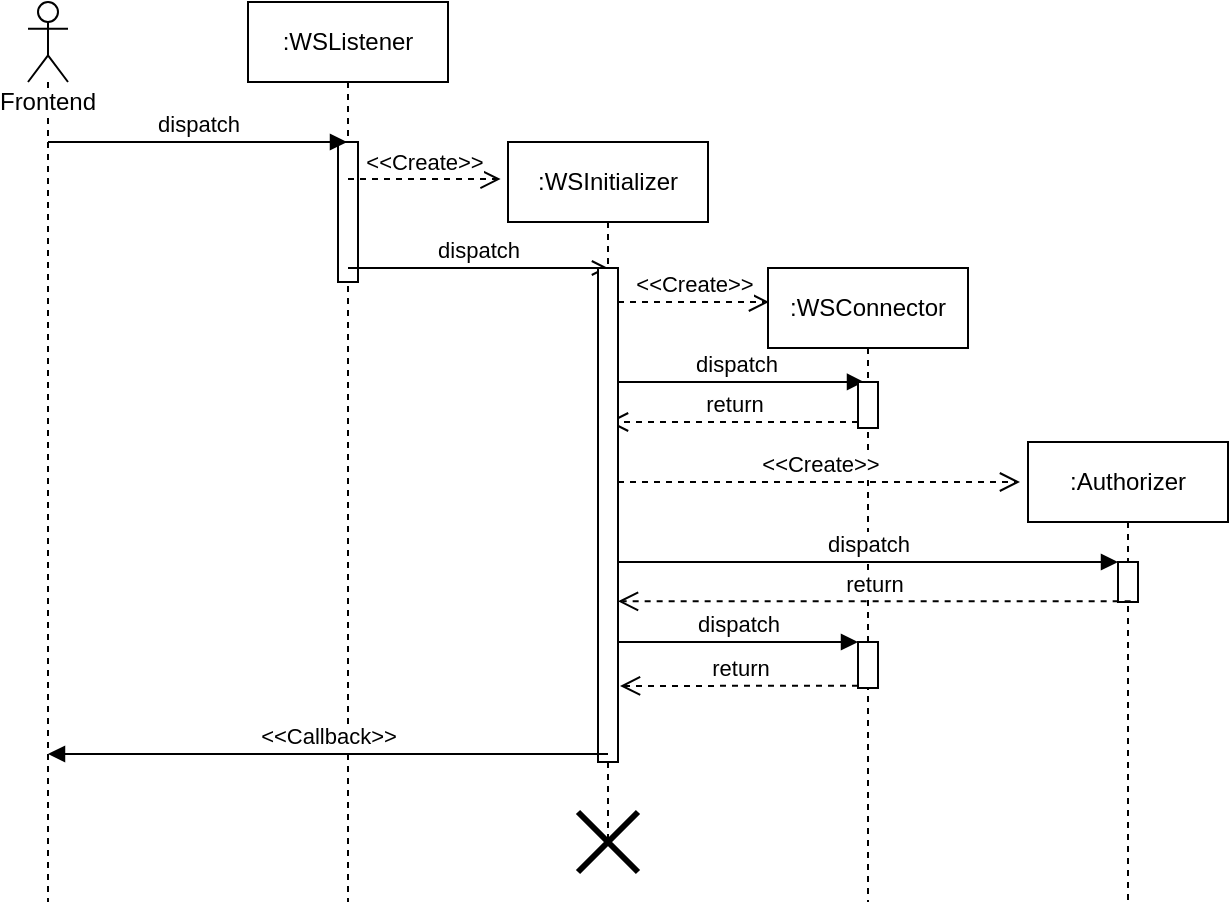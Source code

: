 <mxfile version="10.4.1" type="device"><diagram id="jj_pxEAz4r1jcfouItra" name="Strona-1"><mxGraphModel dx="687" dy="422" grid="1" gridSize="10" guides="1" tooltips="1" connect="1" arrows="1" fold="1" page="1" pageScale="1" pageWidth="1169" pageHeight="827" math="0" shadow="0"><root><mxCell id="0"/><mxCell id="1" parent="0"/><mxCell id="KMujLyl2jpzKIgWt83bH-1" value=":WSListener" style="shape=umlLifeline;perimeter=lifelinePerimeter;whiteSpace=wrap;html=1;container=1;collapsible=0;recursiveResize=0;outlineConnect=0;" vertex="1" parent="1"><mxGeometry x="230" y="30" width="100" height="450" as="geometry"/></mxCell><mxCell id="KMujLyl2jpzKIgWt83bH-7" value="" style="html=1;points=[];perimeter=orthogonalPerimeter;" vertex="1" parent="KMujLyl2jpzKIgWt83bH-1"><mxGeometry x="45" y="70" width="10" height="70" as="geometry"/></mxCell><mxCell id="KMujLyl2jpzKIgWt83bH-16" value="dispatch" style="html=1;verticalAlign=bottom;endArrow=open;endFill=0;" edge="1" parent="KMujLyl2jpzKIgWt83bH-1"><mxGeometry width="80" relative="1" as="geometry"><mxPoint x="50" y="133" as="sourcePoint"/><mxPoint x="180" y="133" as="targetPoint"/></mxGeometry></mxCell><mxCell id="KMujLyl2jpzKIgWt83bH-2" value=":WSInitializer" style="shape=umlLifeline;perimeter=lifelinePerimeter;whiteSpace=wrap;html=1;container=1;collapsible=0;recursiveResize=0;outlineConnect=0;" vertex="1" parent="1"><mxGeometry x="360" y="100" width="100" height="350" as="geometry"/></mxCell><mxCell id="KMujLyl2jpzKIgWt83bH-23" value="dispatch" style="html=1;verticalAlign=bottom;endArrow=block;entryX=0.3;entryY=-0.002;entryDx=0;entryDy=0;entryPerimeter=0;" edge="1" parent="KMujLyl2jpzKIgWt83bH-2" target="KMujLyl2jpzKIgWt83bH-17"><mxGeometry width="80" relative="1" as="geometry"><mxPoint x="50" y="120" as="sourcePoint"/><mxPoint x="130" y="120" as="targetPoint"/></mxGeometry></mxCell><mxCell id="KMujLyl2jpzKIgWt83bH-24" value="return" style="html=1;verticalAlign=bottom;endArrow=open;dashed=1;endSize=8;" edge="1" parent="KMujLyl2jpzKIgWt83bH-2" source="KMujLyl2jpzKIgWt83bH-17"><mxGeometry relative="1" as="geometry"><mxPoint x="130" y="140" as="sourcePoint"/><mxPoint x="50" y="140" as="targetPoint"/></mxGeometry></mxCell><mxCell id="KMujLyl2jpzKIgWt83bH-4" value="Frontend" style="shape=umlLifeline;participant=umlActor;perimeter=lifelinePerimeter;whiteSpace=wrap;html=1;container=1;collapsible=0;recursiveResize=0;verticalAlign=top;spacingTop=36;labelBackgroundColor=#ffffff;outlineConnect=0;" vertex="1" parent="1"><mxGeometry x="120" y="30" width="20" height="450" as="geometry"/></mxCell><mxCell id="KMujLyl2jpzKIgWt83bH-5" value="dispatch" style="html=1;verticalAlign=bottom;endArrow=block;" edge="1" parent="KMujLyl2jpzKIgWt83bH-4" target="KMujLyl2jpzKIgWt83bH-1"><mxGeometry width="80" relative="1" as="geometry"><mxPoint x="10" y="70" as="sourcePoint"/><mxPoint x="90" y="70" as="targetPoint"/></mxGeometry></mxCell><mxCell id="KMujLyl2jpzKIgWt83bH-11" value=":WSConnector" style="shape=umlLifeline;perimeter=lifelinePerimeter;whiteSpace=wrap;html=1;container=1;collapsible=0;recursiveResize=0;outlineConnect=0;" vertex="1" parent="1"><mxGeometry x="490" y="163" width="100" height="317" as="geometry"/></mxCell><mxCell id="KMujLyl2jpzKIgWt83bH-17" value="" style="html=1;points=[];perimeter=orthogonalPerimeter;" vertex="1" parent="KMujLyl2jpzKIgWt83bH-11"><mxGeometry x="45" y="57" width="10" height="23" as="geometry"/></mxCell><mxCell id="KMujLyl2jpzKIgWt83bH-28" value="" style="html=1;points=[];perimeter=orthogonalPerimeter;" vertex="1" parent="KMujLyl2jpzKIgWt83bH-11"><mxGeometry x="45" y="187" width="10" height="23" as="geometry"/></mxCell><mxCell id="KMujLyl2jpzKIgWt83bH-12" value=":Authorizer" style="shape=umlLifeline;perimeter=lifelinePerimeter;whiteSpace=wrap;html=1;container=1;collapsible=0;recursiveResize=0;outlineConnect=0;" vertex="1" parent="1"><mxGeometry x="620" y="250" width="100" height="230" as="geometry"/></mxCell><mxCell id="KMujLyl2jpzKIgWt83bH-20" value="" style="html=1;points=[];perimeter=orthogonalPerimeter;" vertex="1" parent="KMujLyl2jpzKIgWt83bH-12"><mxGeometry x="45" y="60" width="10" height="20" as="geometry"/></mxCell><mxCell id="KMujLyl2jpzKIgWt83bH-13" value="&amp;lt;&amp;lt;Create&amp;gt;&amp;gt;" style="html=1;verticalAlign=bottom;endArrow=open;dashed=1;endSize=8;" edge="1" parent="1" source="KMujLyl2jpzKIgWt83bH-15"><mxGeometry relative="1" as="geometry"><mxPoint x="410.167" y="180" as="sourcePoint"/><mxPoint x="490.5" y="180" as="targetPoint"/></mxGeometry></mxCell><mxCell id="KMujLyl2jpzKIgWt83bH-15" value="" style="html=1;points=[];perimeter=orthogonalPerimeter;" vertex="1" parent="1"><mxGeometry x="405" y="163" width="10" height="247" as="geometry"/></mxCell><mxCell id="KMujLyl2jpzKIgWt83bH-9" value="&amp;lt;&amp;lt;Create&amp;gt;&amp;gt;" style="html=1;verticalAlign=bottom;endArrow=open;dashed=1;endSize=8;entryX=-0.037;entryY=0.053;entryDx=0;entryDy=0;entryPerimeter=0;" edge="1" parent="1" source="KMujLyl2jpzKIgWt83bH-1" target="KMujLyl2jpzKIgWt83bH-2"><mxGeometry relative="1" as="geometry"><mxPoint x="400" y="190" as="sourcePoint"/><mxPoint x="350" y="120" as="targetPoint"/></mxGeometry></mxCell><mxCell id="KMujLyl2jpzKIgWt83bH-18" value="&amp;lt;&amp;lt;Create&amp;gt;&amp;gt;" style="html=1;verticalAlign=bottom;endArrow=open;dashed=1;endSize=8;" edge="1" parent="1" source="KMujLyl2jpzKIgWt83bH-15"><mxGeometry relative="1" as="geometry"><mxPoint x="540.167" y="260" as="sourcePoint"/><mxPoint x="616" y="270" as="targetPoint"/></mxGeometry></mxCell><mxCell id="KMujLyl2jpzKIgWt83bH-21" value="return" style="html=1;verticalAlign=bottom;endArrow=open;dashed=1;endSize=8;exitX=0.633;exitY=0.983;exitDx=0;exitDy=0;exitPerimeter=0;" edge="1" parent="1" source="KMujLyl2jpzKIgWt83bH-20" target="KMujLyl2jpzKIgWt83bH-15"><mxGeometry relative="1" as="geometry"><mxPoint x="670" y="319.5" as="sourcePoint"/><mxPoint x="540" y="319.5" as="targetPoint"/></mxGeometry></mxCell><mxCell id="KMujLyl2jpzKIgWt83bH-19" value="dispatch" style="html=1;verticalAlign=bottom;endArrow=block;" edge="1" parent="1" source="KMujLyl2jpzKIgWt83bH-15" target="KMujLyl2jpzKIgWt83bH-20"><mxGeometry width="80" relative="1" as="geometry"><mxPoint x="540" y="270" as="sourcePoint"/><mxPoint x="620" y="270" as="targetPoint"/></mxGeometry></mxCell><mxCell id="KMujLyl2jpzKIgWt83bH-29" value="dispatch" style="html=1;verticalAlign=bottom;endArrow=block;entryX=0;entryY=0;" edge="1" target="KMujLyl2jpzKIgWt83bH-28" parent="1" source="KMujLyl2jpzKIgWt83bH-15"><mxGeometry relative="1" as="geometry"><mxPoint x="465" y="350" as="sourcePoint"/></mxGeometry></mxCell><mxCell id="KMujLyl2jpzKIgWt83bH-30" value="return" style="html=1;verticalAlign=bottom;endArrow=open;dashed=1;endSize=8;exitX=0;exitY=0.95;" edge="1" source="KMujLyl2jpzKIgWt83bH-28" parent="1"><mxGeometry relative="1" as="geometry"><mxPoint x="416" y="372" as="targetPoint"/></mxGeometry></mxCell><mxCell id="KMujLyl2jpzKIgWt83bH-32" value="&amp;lt;&amp;lt;Callback&amp;gt;&amp;gt;" style="html=1;verticalAlign=bottom;endArrow=block;" edge="1" parent="1" target="KMujLyl2jpzKIgWt83bH-4"><mxGeometry width="80" relative="1" as="geometry"><mxPoint x="410" y="406" as="sourcePoint"/><mxPoint x="170" y="410" as="targetPoint"/></mxGeometry></mxCell><mxCell id="KMujLyl2jpzKIgWt83bH-35" value="" style="shape=umlDestroy;whiteSpace=wrap;html=1;strokeWidth=3;" vertex="1" parent="1"><mxGeometry x="395" y="435" width="30" height="30" as="geometry"/></mxCell></root></mxGraphModel></diagram><diagram id="pUIwhiJ-kMbBqi1ke-kt" name="Strona-2"><mxGraphModel dx="824" dy="506" grid="1" gridSize="10" guides="1" tooltips="1" connect="1" arrows="1" fold="1" page="1" pageScale="1" pageWidth="1169" pageHeight="827" math="0" shadow="0"><root><mxCell id="1-i-iz03jVE0NHDf-3wK-0"/><mxCell id="1-i-iz03jVE0NHDf-3wK-1" parent="1-i-iz03jVE0NHDf-3wK-0"/><mxCell id="1-i-iz03jVE0NHDf-3wK-2" value="Frontend" style="shape=umlLifeline;participant=umlActor;perimeter=lifelinePerimeter;whiteSpace=wrap;html=1;container=1;collapsible=0;recursiveResize=0;verticalAlign=top;spacingTop=36;labelBackgroundColor=#ffffff;outlineConnect=0;" vertex="1" parent="1-i-iz03jVE0NHDf-3wK-1"><mxGeometry x="40" y="40" width="20" height="320" as="geometry"/></mxCell><mxCell id="1-i-iz03jVE0NHDf-3wK-3" value=":WSConector" style="shape=umlLifeline;perimeter=lifelinePerimeter;whiteSpace=wrap;html=1;container=1;collapsible=0;recursiveResize=0;outlineConnect=0;" vertex="1" parent="1-i-iz03jVE0NHDf-3wK-1"><mxGeometry x="140" y="40" width="100" height="320" as="geometry"/></mxCell><mxCell id="1-i-iz03jVE0NHDf-3wK-7" value="" style="html=1;points=[];perimeter=orthogonalPerimeter;" vertex="1" parent="1-i-iz03jVE0NHDf-3wK-3"><mxGeometry x="45" y="70" width="10" height="20" as="geometry"/></mxCell><mxCell id="1-i-iz03jVE0NHDf-3wK-25" value="" style="html=1;points=[];perimeter=orthogonalPerimeter;" vertex="1" parent="1-i-iz03jVE0NHDf-3wK-3"><mxGeometry x="45" y="260" width="10" height="20" as="geometry"/></mxCell><mxCell id="1-i-iz03jVE0NHDf-3wK-4" value=":Authorizer" style="shape=umlLifeline;perimeter=lifelinePerimeter;whiteSpace=wrap;html=1;container=1;collapsible=0;recursiveResize=0;outlineConnect=0;" vertex="1" parent="1-i-iz03jVE0NHDf-3wK-1"><mxGeometry x="300" y="40" width="100" height="305" as="geometry"/></mxCell><mxCell id="1-i-iz03jVE0NHDf-3wK-10" value="" style="html=1;points=[];perimeter=orthogonalPerimeter;" vertex="1" parent="1-i-iz03jVE0NHDf-3wK-4"><mxGeometry x="45" y="80" width="10" height="180" as="geometry"/></mxCell><mxCell id="1-i-iz03jVE0NHDf-3wK-30" value="" style="shape=umlDestroy;whiteSpace=wrap;html=1;strokeWidth=3;" vertex="1" parent="1-i-iz03jVE0NHDf-3wK-4"><mxGeometry x="35" y="290" width="30" height="30" as="geometry"/></mxCell><mxCell id="1-i-iz03jVE0NHDf-3wK-5" value=":UsernameLessor" style="shape=umlLifeline;perimeter=lifelinePerimeter;whiteSpace=wrap;html=1;container=1;collapsible=0;recursiveResize=0;outlineConnect=0;" vertex="1" parent="1-i-iz03jVE0NHDf-3wK-1"><mxGeometry x="640" y="40" width="100" height="320" as="geometry"/></mxCell><mxCell id="1-i-iz03jVE0NHDf-3wK-13" value="" style="html=1;points=[];perimeter=orthogonalPerimeter;" vertex="1" parent="1-i-iz03jVE0NHDf-3wK-5"><mxGeometry x="45" y="90" width="10" height="20" as="geometry"/></mxCell><mxCell id="1-i-iz03jVE0NHDf-3wK-27" value="" style="html=1;points=[];perimeter=orthogonalPerimeter;" vertex="1" parent="1-i-iz03jVE0NHDf-3wK-5"><mxGeometry x="45" y="220" width="10" height="20" as="geometry"/></mxCell><mxCell id="1-i-iz03jVE0NHDf-3wK-6" value=":UserSession" style="shape=umlLifeline;perimeter=lifelinePerimeter;whiteSpace=wrap;html=1;container=1;collapsible=0;recursiveResize=0;outlineConnect=0;" vertex="1" parent="1-i-iz03jVE0NHDf-3wK-1"><mxGeometry x="470" y="160" width="100" height="200" as="geometry"/></mxCell><mxCell id="1-i-iz03jVE0NHDf-3wK-17" value="" style="html=1;points=[];perimeter=orthogonalPerimeter;" vertex="1" parent="1-i-iz03jVE0NHDf-3wK-6"><mxGeometry x="45" y="60" width="10" height="20" as="geometry"/></mxCell><mxCell id="1-i-iz03jVE0NHDf-3wK-8" value="dispatch" style="html=1;verticalAlign=bottom;endArrow=block;entryX=0;entryY=0;" edge="1" target="1-i-iz03jVE0NHDf-3wK-7" parent="1-i-iz03jVE0NHDf-3wK-1" source="1-i-iz03jVE0NHDf-3wK-2"><mxGeometry relative="1" as="geometry"><mxPoint x="115" y="100" as="sourcePoint"/></mxGeometry></mxCell><mxCell id="1-i-iz03jVE0NHDf-3wK-11" value="dispatch" style="html=1;verticalAlign=bottom;endArrow=open;entryX=0;entryY=0;endFill=0;" edge="1" target="1-i-iz03jVE0NHDf-3wK-10" parent="1-i-iz03jVE0NHDf-3wK-1"><mxGeometry relative="1" as="geometry"><mxPoint x="190" y="120" as="sourcePoint"/></mxGeometry></mxCell><mxCell id="1-i-iz03jVE0NHDf-3wK-14" value="dispatch" style="html=1;verticalAlign=bottom;endArrow=block;entryX=0;entryY=0;" edge="1" target="1-i-iz03jVE0NHDf-3wK-13" parent="1-i-iz03jVE0NHDf-3wK-1" source="1-i-iz03jVE0NHDf-3wK-10"><mxGeometry relative="1" as="geometry"><mxPoint x="615" y="130" as="sourcePoint"/></mxGeometry></mxCell><mxCell id="1-i-iz03jVE0NHDf-3wK-15" value="return" style="html=1;verticalAlign=bottom;endArrow=open;dashed=1;endSize=8;exitX=0;exitY=0.95;" edge="1" source="1-i-iz03jVE0NHDf-3wK-13" parent="1-i-iz03jVE0NHDf-3wK-1" target="1-i-iz03jVE0NHDf-3wK-10"><mxGeometry relative="1" as="geometry"><mxPoint x="350" y="160" as="targetPoint"/></mxGeometry></mxCell><mxCell id="1-i-iz03jVE0NHDf-3wK-16" value="&amp;lt;&amp;lt;Create&amp;gt;&amp;gt;" style="html=1;verticalAlign=bottom;endArrow=open;dashed=1;endSize=8;" edge="1" parent="1-i-iz03jVE0NHDf-3wK-1" source="1-i-iz03jVE0NHDf-3wK-10"><mxGeometry relative="1" as="geometry"><mxPoint x="500" y="280" as="sourcePoint"/><mxPoint x="460" y="180" as="targetPoint"/></mxGeometry></mxCell><mxCell id="1-i-iz03jVE0NHDf-3wK-18" value="dispatch" style="html=1;verticalAlign=bottom;endArrow=block;entryX=0;entryY=0;" edge="1" target="1-i-iz03jVE0NHDf-3wK-17" parent="1-i-iz03jVE0NHDf-3wK-1" source="1-i-iz03jVE0NHDf-3wK-10"><mxGeometry relative="1" as="geometry"><mxPoint x="445" y="210" as="sourcePoint"/></mxGeometry></mxCell><mxCell id="1-i-iz03jVE0NHDf-3wK-19" value="return" style="html=1;verticalAlign=bottom;endArrow=open;dashed=1;endSize=8;exitX=0;exitY=0.95;" edge="1" source="1-i-iz03jVE0NHDf-3wK-17" parent="1-i-iz03jVE0NHDf-3wK-1" target="1-i-iz03jVE0NHDf-3wK-10"><mxGeometry relative="1" as="geometry"><mxPoint x="445" y="286" as="targetPoint"/></mxGeometry></mxCell><mxCell id="1-i-iz03jVE0NHDf-3wK-24" value="dispatch" style="html=1;verticalAlign=bottom;endArrow=block;exitX=0.3;exitY=1;exitDx=0;exitDy=0;exitPerimeter=0;" edge="1" parent="1-i-iz03jVE0NHDf-3wK-1" source="1-i-iz03jVE0NHDf-3wK-10" target="1-i-iz03jVE0NHDf-3wK-3"><mxGeometry width="80" relative="1" as="geometry"><mxPoint x="240" y="220" as="sourcePoint"/><mxPoint x="320" y="220" as="targetPoint"/></mxGeometry></mxCell><mxCell id="1-i-iz03jVE0NHDf-3wK-26" value="dispatch" style="html=1;verticalAlign=bottom;endArrow=block;exitX=0.5;exitY=1.05;exitDx=0;exitDy=0;exitPerimeter=0;" edge="1" parent="1-i-iz03jVE0NHDf-3wK-1" source="1-i-iz03jVE0NHDf-3wK-25" target="1-i-iz03jVE0NHDf-3wK-2"><mxGeometry width="80" relative="1" as="geometry"><mxPoint x="110" y="230" as="sourcePoint"/><mxPoint x="190" y="230" as="targetPoint"/></mxGeometry></mxCell><mxCell id="1-i-iz03jVE0NHDf-3wK-28" value="dispatch" style="html=1;verticalAlign=bottom;endArrow=block;entryX=0;entryY=0;exitX=0.9;exitY=0.772;exitDx=0;exitDy=0;exitPerimeter=0;" edge="1" target="1-i-iz03jVE0NHDf-3wK-27" parent="1-i-iz03jVE0NHDf-3wK-1" source="1-i-iz03jVE0NHDf-3wK-10"><mxGeometry relative="1" as="geometry"><mxPoint x="615" y="260" as="sourcePoint"/></mxGeometry></mxCell><mxCell id="1-i-iz03jVE0NHDf-3wK-29" value="return" style="html=1;verticalAlign=bottom;endArrow=open;dashed=1;endSize=8;exitX=0;exitY=0.95;" edge="1" source="1-i-iz03jVE0NHDf-3wK-27" parent="1-i-iz03jVE0NHDf-3wK-1"><mxGeometry relative="1" as="geometry"><mxPoint x="350" y="279" as="targetPoint"/></mxGeometry></mxCell></root></mxGraphModel></diagram></mxfile>